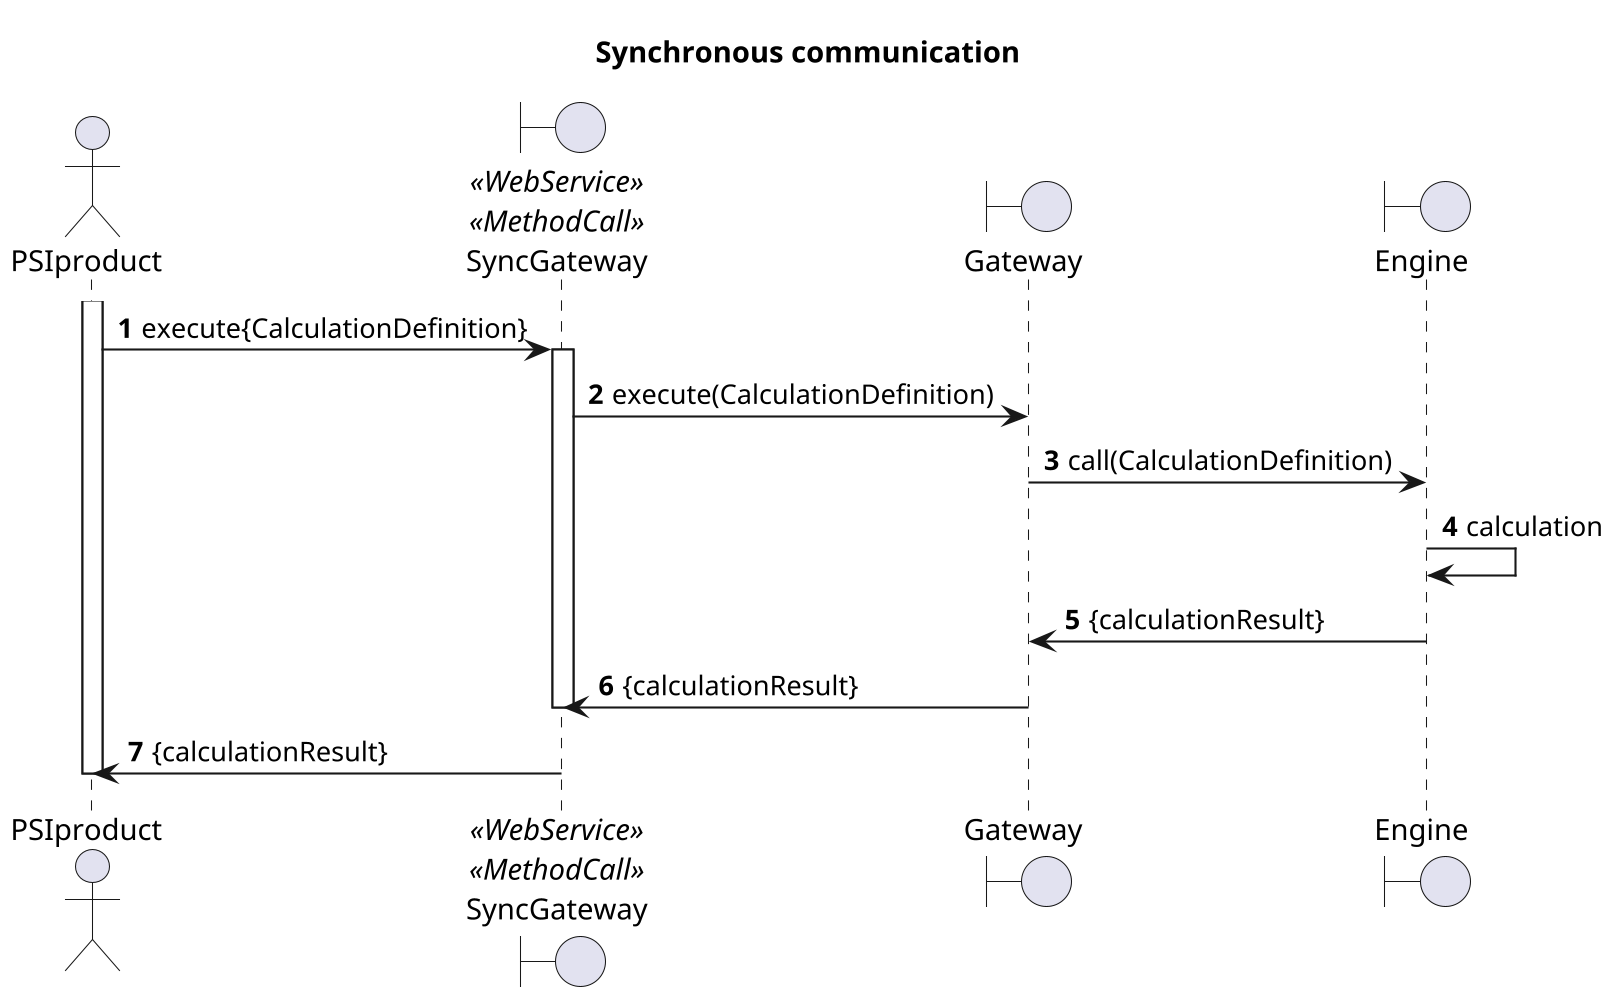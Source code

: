 @startuml
skinparam dpi 200
skinparam backgroundColor transparent

title Synchronous communication

actor PSIproduct
boundary SyncGateway as Sync <<WebService>> <<MethodCall>>
boundary Gateway
boundary Engine as Engine

autonumber
activate PSIproduct
PSIproduct -> Sync: execute{CalculationDefinition}
activate Sync
Sync -> Gateway: execute(CalculationDefinition)
Gateway -> Engine: call(CalculationDefinition)
Engine -> Engine: calculation
Engine -> Gateway: {calculationResult}
Gateway -> Sync: {calculationResult}
deactivate Sync
Sync -> PSIproduct: {calculationResult}
deactivate PSIproduct

@enduml